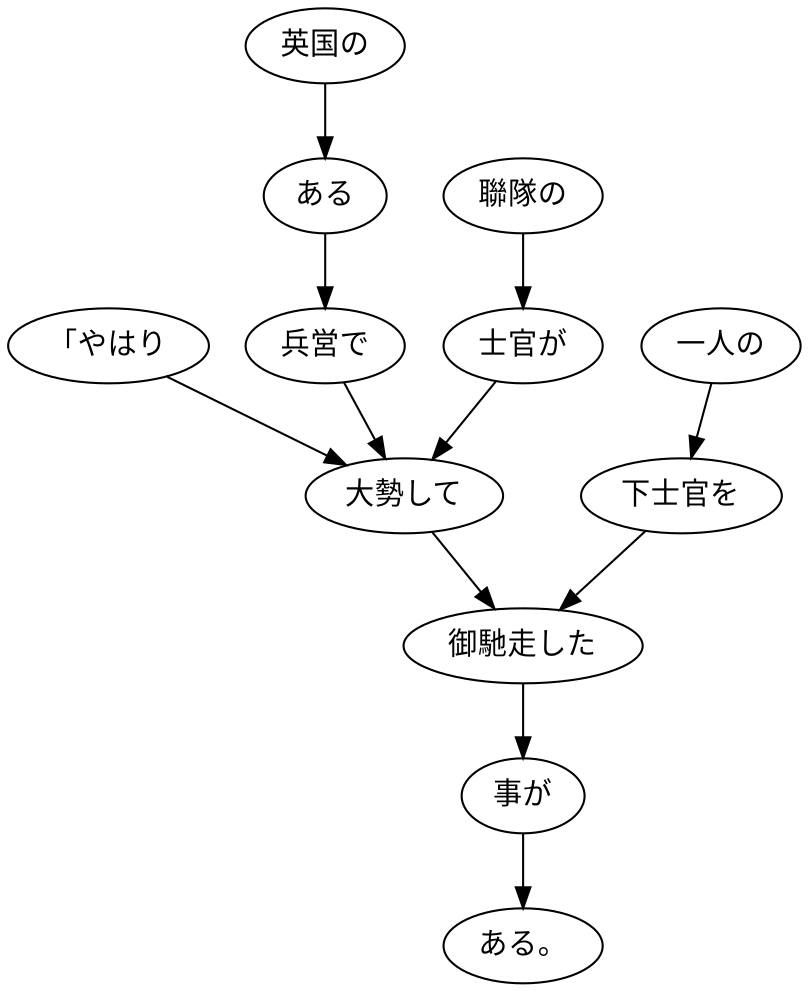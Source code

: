 digraph graph8529 {
	node0 [label="「やはり"];
	node1 [label="英国の"];
	node2 [label="ある"];
	node3 [label="兵営で"];
	node4 [label="聯隊の"];
	node5 [label="士官が"];
	node6 [label="大勢して"];
	node7 [label="一人の"];
	node8 [label="下士官を"];
	node9 [label="御馳走した"];
	node10 [label="事が"];
	node11 [label="ある。"];
	node0 -> node6;
	node1 -> node2;
	node2 -> node3;
	node3 -> node6;
	node4 -> node5;
	node5 -> node6;
	node6 -> node9;
	node7 -> node8;
	node8 -> node9;
	node9 -> node10;
	node10 -> node11;
}

